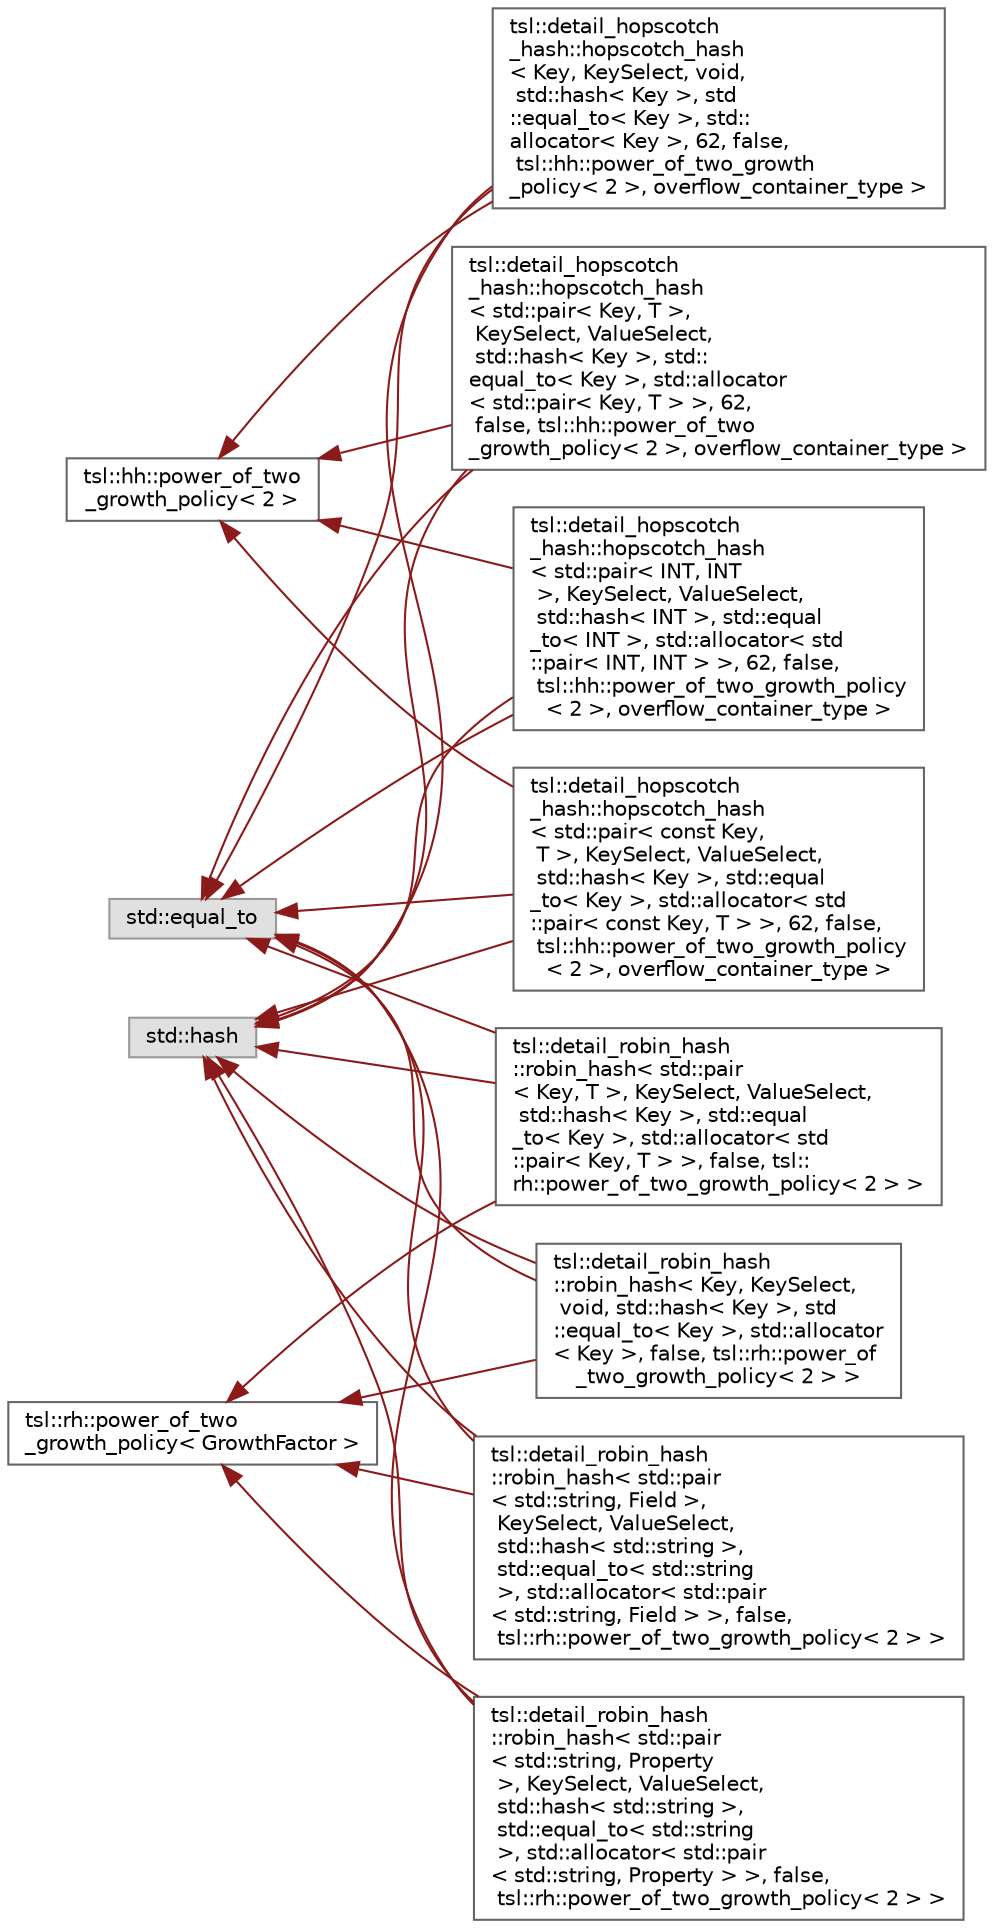 digraph "Graphical Class Hierarchy"
{
 // INTERACTIVE_SVG=YES
 // LATEX_PDF_SIZE
  bgcolor="transparent";
  edge [fontname=Helvetica,fontsize=10,labelfontname=Helvetica,labelfontsize=10];
  node [fontname=Helvetica,fontsize=10,shape=box,height=0.2,width=0.4];
  rankdir="LR";
  Node0 [id="Node000000",label="std::equal_to",height=0.2,width=0.4,color="grey60", fillcolor="#E0E0E0", style="filled",tooltip=" "];
  Node0 -> Node1 [id="edge308_Node000000_Node000001",dir="back",color="firebrick4",style="solid",tooltip=" "];
  Node1 [id="Node000001",label="tsl::detail_hopscotch\l_hash::hopscotch_hash\l\< std::pair\< INT, INT\l \>, KeySelect, ValueSelect,\l std::hash\< INT \>, std::equal\l_to\< INT \>, std::allocator\< std\l::pair\< INT, INT \> \>, 62, false,\l tsl::hh::power_of_two_growth_policy\l\< 2 \>, overflow_container_type \>",height=0.2,width=0.4,color="grey40", fillcolor="white", style="filled",URL="$classtsl_1_1detail__hopscotch__hash_1_1hopscotch__hash.html",tooltip=" "];
  Node0 -> Node3 [id="edge309_Node000000_Node000003",dir="back",color="firebrick4",style="solid",tooltip=" "];
  Node3 [id="Node000003",label="tsl::detail_hopscotch\l_hash::hopscotch_hash\l\< std::pair\< const Key,\l T \>, KeySelect, ValueSelect,\l std::hash\< Key \>, std::equal\l_to\< Key \>, std::allocator\< std\l::pair\< const Key, T \> \>, 62, false,\l tsl::hh::power_of_two_growth_policy\l\< 2 \>, overflow_container_type \>",height=0.2,width=0.4,color="grey40", fillcolor="white", style="filled",URL="$classtsl_1_1detail__hopscotch__hash_1_1hopscotch__hash.html",tooltip=" "];
  Node0 -> Node5 [id="edge310_Node000000_Node000005",dir="back",color="firebrick4",style="solid",tooltip=" "];
  Node5 [id="Node000005",label="tsl::detail_hopscotch\l_hash::hopscotch_hash\l\< Key, KeySelect, void,\l std::hash\< Key \>, std\l::equal_to\< Key \>, std::\lallocator\< Key \>, 62, false,\l tsl::hh::power_of_two_growth\l_policy\< 2 \>, overflow_container_type \>",height=0.2,width=0.4,color="grey40", fillcolor="white", style="filled",URL="$classtsl_1_1detail__hopscotch__hash_1_1hopscotch__hash.html",tooltip=" "];
  Node0 -> Node6 [id="edge311_Node000000_Node000006",dir="back",color="firebrick4",style="solid",tooltip=" "];
  Node6 [id="Node000006",label="tsl::detail_hopscotch\l_hash::hopscotch_hash\l\< std::pair\< Key, T \>,\l KeySelect, ValueSelect,\l std::hash\< Key \>, std::\lequal_to\< Key \>, std::allocator\l\< std::pair\< Key, T \> \>, 62,\l false, tsl::hh::power_of_two\l_growth_policy\< 2 \>, overflow_container_type \>",height=0.2,width=0.4,color="grey40", fillcolor="white", style="filled",URL="$classtsl_1_1detail__hopscotch__hash_1_1hopscotch__hash.html",tooltip=" "];
  Node0 -> Node7 [id="edge312_Node000000_Node000007",dir="back",color="firebrick4",style="solid",tooltip=" "];
  Node7 [id="Node000007",label="tsl::detail_robin_hash\l::robin_hash\< std::pair\l\< std::string, Field \>,\l KeySelect, ValueSelect,\l std::hash\< std::string \>,\l std::equal_to\< std::string\l \>, std::allocator\< std::pair\l\< std::string, Field \> \>, false,\l tsl::rh::power_of_two_growth_policy\< 2 \> \>",height=0.2,width=0.4,color="grey40", fillcolor="white", style="filled",URL="$classtsl_1_1detail__robin__hash_1_1robin__hash.html",tooltip=" "];
  Node0 -> Node9 [id="edge313_Node000000_Node000009",dir="back",color="firebrick4",style="solid",tooltip=" "];
  Node9 [id="Node000009",label="tsl::detail_robin_hash\l::robin_hash\< std::pair\l\< std::string, Property\l \>, KeySelect, ValueSelect,\l std::hash\< std::string \>,\l std::equal_to\< std::string\l \>, std::allocator\< std::pair\l\< std::string, Property \> \>, false,\l tsl::rh::power_of_two_growth_policy\< 2 \> \>",height=0.2,width=0.4,color="grey40", fillcolor="white", style="filled",URL="$classtsl_1_1detail__robin__hash_1_1robin__hash.html",tooltip=" "];
  Node0 -> Node10 [id="edge314_Node000000_Node000010",dir="back",color="firebrick4",style="solid",tooltip=" "];
  Node10 [id="Node000010",label="tsl::detail_robin_hash\l::robin_hash\< std::pair\l\< Key, T \>, KeySelect, ValueSelect,\l std::hash\< Key \>, std::equal\l_to\< Key \>, std::allocator\< std\l::pair\< Key, T \> \>, false, tsl::\lrh::power_of_two_growth_policy\< 2 \> \>",height=0.2,width=0.4,color="grey40", fillcolor="white", style="filled",URL="$classtsl_1_1detail__robin__hash_1_1robin__hash.html",tooltip=" "];
  Node0 -> Node11 [id="edge315_Node000000_Node000011",dir="back",color="firebrick4",style="solid",tooltip=" "];
  Node11 [id="Node000011",label="tsl::detail_robin_hash\l::robin_hash\< Key, KeySelect,\l void, std::hash\< Key \>, std\l::equal_to\< Key \>, std::allocator\l\< Key \>, false, tsl::rh::power_of\l_two_growth_policy\< 2 \> \>",height=0.2,width=0.4,color="grey40", fillcolor="white", style="filled",URL="$classtsl_1_1detail__robin__hash_1_1robin__hash.html",tooltip=" "];
  Node2 [id="Node000002",label="std::hash",height=0.2,width=0.4,color="grey60", fillcolor="#E0E0E0", style="filled",tooltip=" "];
  Node2 -> Node1 [id="edge316_Node000002_Node000001",dir="back",color="firebrick4",style="solid",tooltip=" "];
  Node2 -> Node3 [id="edge317_Node000002_Node000003",dir="back",color="firebrick4",style="solid",tooltip=" "];
  Node2 -> Node5 [id="edge318_Node000002_Node000005",dir="back",color="firebrick4",style="solid",tooltip=" "];
  Node2 -> Node6 [id="edge319_Node000002_Node000006",dir="back",color="firebrick4",style="solid",tooltip=" "];
  Node2 -> Node7 [id="edge320_Node000002_Node000007",dir="back",color="firebrick4",style="solid",tooltip=" "];
  Node2 -> Node9 [id="edge321_Node000002_Node000009",dir="back",color="firebrick4",style="solid",tooltip=" "];
  Node2 -> Node10 [id="edge322_Node000002_Node000010",dir="back",color="firebrick4",style="solid",tooltip=" "];
  Node2 -> Node11 [id="edge323_Node000002_Node000011",dir="back",color="firebrick4",style="solid",tooltip=" "];
  Node8 [id="Node000008",label="tsl::rh::power_of_two\l_growth_policy\< GrowthFactor \>",height=0.2,width=0.4,color="grey40", fillcolor="white", style="filled",URL="$classtsl_1_1rh_1_1power__of__two__growth__policy.html",tooltip=" "];
  Node8 -> Node7 [id="edge324_Node000008_Node000007",dir="back",color="firebrick4",style="solid",tooltip=" "];
  Node8 -> Node9 [id="edge325_Node000008_Node000009",dir="back",color="firebrick4",style="solid",tooltip=" "];
  Node8 -> Node10 [id="edge326_Node000008_Node000010",dir="back",color="firebrick4",style="solid",tooltip=" "];
  Node8 -> Node11 [id="edge327_Node000008_Node000011",dir="back",color="firebrick4",style="solid",tooltip=" "];
  Node4 [id="Node000004",label="tsl::hh::power_of_two\l_growth_policy\< 2 \>",height=0.2,width=0.4,color="grey40", fillcolor="white", style="filled",URL="$classtsl_1_1hh_1_1power__of__two__growth__policy.html",tooltip=" "];
  Node4 -> Node1 [id="edge328_Node000004_Node000001",dir="back",color="firebrick4",style="solid",tooltip=" "];
  Node4 -> Node3 [id="edge329_Node000004_Node000003",dir="back",color="firebrick4",style="solid",tooltip=" "];
  Node4 -> Node5 [id="edge330_Node000004_Node000005",dir="back",color="firebrick4",style="solid",tooltip=" "];
  Node4 -> Node6 [id="edge331_Node000004_Node000006",dir="back",color="firebrick4",style="solid",tooltip=" "];
}
